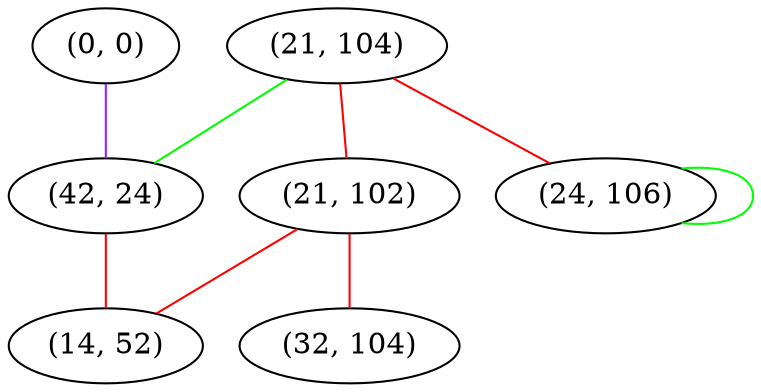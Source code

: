 graph "" {
"(0, 0)";
"(21, 104)";
"(42, 24)";
"(21, 102)";
"(14, 52)";
"(32, 104)";
"(24, 106)";
"(0, 0)" -- "(42, 24)"  [color=purple, key=0, weight=4];
"(21, 104)" -- "(21, 102)"  [color=red, key=0, weight=1];
"(21, 104)" -- "(42, 24)"  [color=green, key=0, weight=2];
"(21, 104)" -- "(24, 106)"  [color=red, key=0, weight=1];
"(42, 24)" -- "(14, 52)"  [color=red, key=0, weight=1];
"(21, 102)" -- "(14, 52)"  [color=red, key=0, weight=1];
"(21, 102)" -- "(32, 104)"  [color=red, key=0, weight=1];
"(24, 106)" -- "(24, 106)"  [color=green, key=0, weight=2];
}
